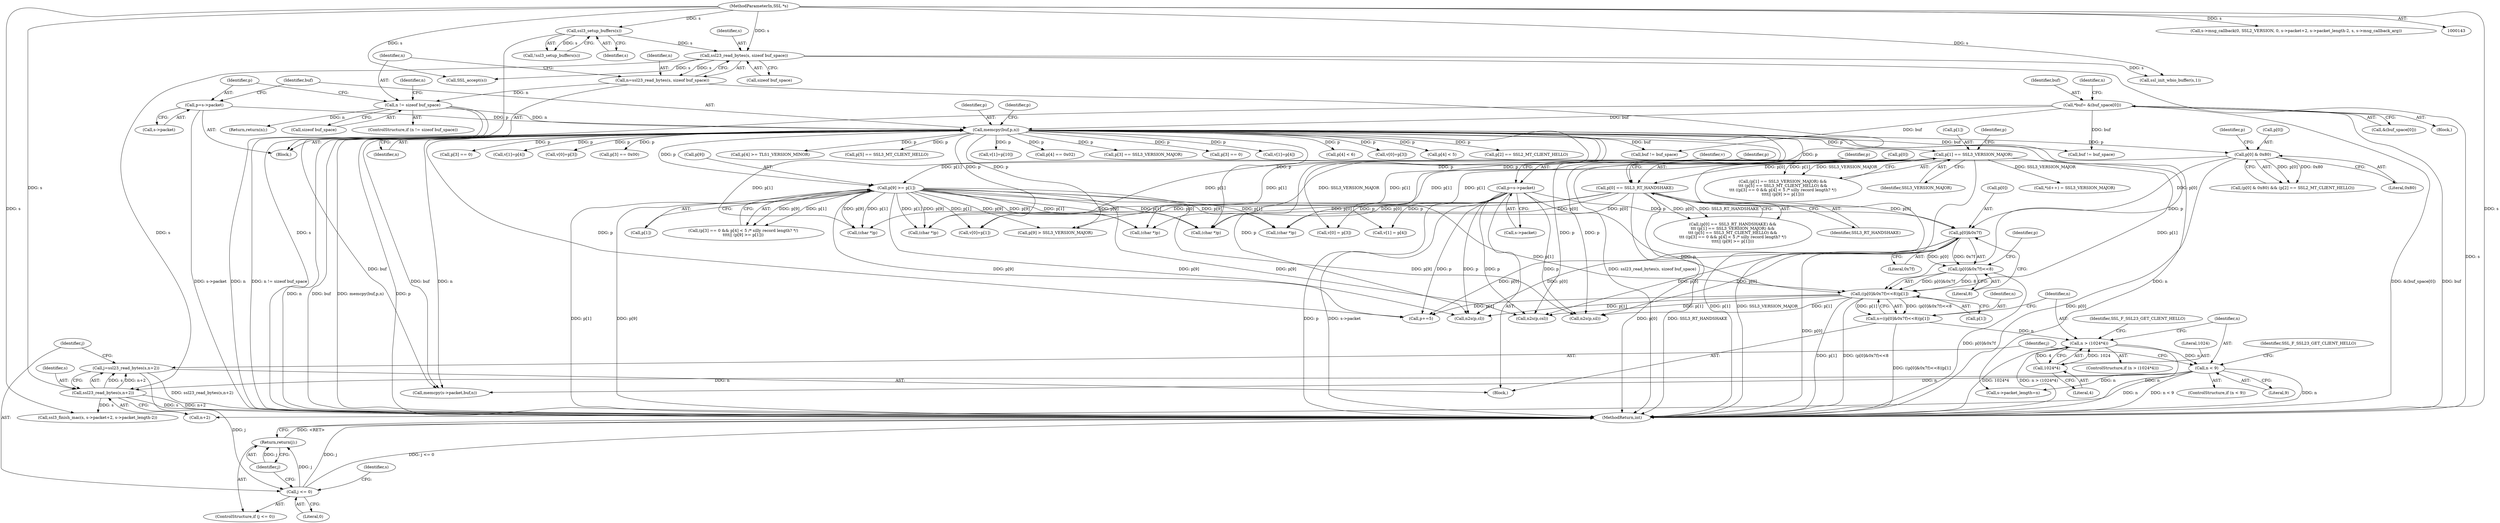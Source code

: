 digraph "0_openssl_b82924741b4bd590da890619be671f4635e46c2b@API" {
"1000669" [label="(Call,j=ssl23_read_bytes(s,n+2))"];
"1000671" [label="(Call,ssl23_read_bytes(s,n+2))"];
"1000195" [label="(Call,ssl23_read_bytes(s, sizeof buf_space))"];
"1000190" [label="(Call,ssl3_setup_buffers(s))"];
"1000144" [label="(MethodParameterIn,SSL *s)"];
"1000661" [label="(Call,n < 9)"];
"1000650" [label="(Call,n > (1024*4))"];
"1000636" [label="(Call,n=((p[0]&0x7f)<<8)|p[1])"];
"1000638" [label="(Call,((p[0]&0x7f)<<8)|p[1])"];
"1000639" [label="(Call,(p[0]&0x7f)<<8)"];
"1000640" [label="(Call,p[0]&0x7f)"];
"1000376" [label="(Call,p[0] == SSL3_RT_HANDSHAKE)"];
"1000217" [label="(Call,p[0] & 0x80)"];
"1000211" [label="(Call,memcpy(buf,p,n))"];
"1000148" [label="(Call,*buf= &(buf_space[0]))"];
"1000206" [label="(Call,p=s->packet)"];
"1000200" [label="(Call,n != sizeof buf_space)"];
"1000193" [label="(Call,n=ssl23_read_bytes(s, sizeof buf_space))"];
"1000617" [label="(Call,p=s->packet)"];
"1000382" [label="(Call,p[1] == SSL3_VERSION_MAJOR)"];
"1000405" [label="(Call,p[9] >= p[1])"];
"1000652" [label="(Call,1024*4)"];
"1000677" [label="(Call,j <= 0)"];
"1000680" [label="(Return,return(j);)"];
"1000641" [label="(Call,p[0])"];
"1000624" [label="(Identifier,v)"];
"1000381" [label="(Call,(p[1] == SSL3_VERSION_MAJOR) &&\n\t\t\t (p[5] == SSL3_MT_CLIENT_HELLO) &&\n\t\t\t ((p[3] == 0 && p[4] < 5 /* silly record length? */)\n\t\t\t\t|| (p[9] >= p[1])))"];
"1000195" [label="(Call,ssl23_read_bytes(s, sizeof buf_space))"];
"1000640" [label="(Call,p[0]&0x7f)"];
"1000449" [label="(Call,v[1]=p[10])"];
"1000409" [label="(Call,p[1])"];
"1000637" [label="(Identifier,n)"];
"1000235" [label="(Call,p[4] == 0x02)"];
"1000613" [label="(Block,)"];
"1000386" [label="(Identifier,SSL3_VERSION_MAJOR)"];
"1000267" [label="(Call,p[3] == SSL3_VERSION_MAJOR)"];
"1000672" [label="(Identifier,s)"];
"1000422" [label="(Call,p[3] == 0)"];
"1000150" [label="(Call,&(buf_space[0]))"];
"1000216" [label="(Call,(p[0] & 0x80) && (p[2] == SSL2_MT_CLIENT_HELLO))"];
"1000280" [label="(Call,v[1]=p[4])"];
"1000546" [label="(Call,(char *)p)"];
"1000638" [label="(Call,((p[0]&0x7f)<<8)|p[1])"];
"1001090" [label="(Call,SSL_accept(s))"];
"1000646" [label="(Call,p[1])"];
"1000413" [label="(Call,v[0]=p[1])"];
"1000145" [label="(Block,)"];
"1000193" [label="(Call,n=ssl23_read_bytes(s, sizeof buf_space))"];
"1000189" [label="(Call,!ssl3_setup_buffers(s))"];
"1000644" [label="(Literal,0x7f)"];
"1000427" [label="(Call,p[4] < 6)"];
"1000241" [label="(Call,v[0]=p[3])"];
"1000212" [label="(Identifier,buf)"];
"1000393" [label="(Call,(p[3] == 0 && p[4] < 5 /* silly record length? */)\n\t\t\t\t|| (p[9] >= p[1]))"];
"1000217" [label="(Call,p[0] & 0x80)"];
"1000213" [label="(Identifier,p)"];
"1000194" [label="(Identifier,n)"];
"1000975" [label="(Call,s->packet_length=n)"];
"1000400" [label="(Call,p[4] < 5)"];
"1000578" [label="(Call,(char *)p)"];
"1000661" [label="(Call,n < 9)"];
"1000555" [label="(Call,(char *)p)"];
"1000770" [label="(Call,*(d++) = SSL3_VERSION_MAJOR)"];
"1000669" [label="(Call,j=ssl23_read_bytes(s,n+2))"];
"1000673" [label="(Call,n+2)"];
"1000405" [label="(Call,p[9] >= p[1])"];
"1000375" [label="(Call,(p[0] == SSL3_RT_HANDSHAKE) &&\n\t\t\t (p[1] == SSL3_VERSION_MAJOR) &&\n\t\t\t (p[5] == SSL3_MT_CLIENT_HELLO) &&\n\t\t\t ((p[3] == 0 && p[4] < 5 /* silly record length? */)\n\t\t\t\t|| (p[9] >= p[1])))"];
"1000650" [label="(Call,n > (1024*4))"];
"1000219" [label="(Identifier,p)"];
"1000657" [label="(Identifier,SSL_F_SSL23_GET_CLIENT_HELLO)"];
"1000670" [label="(Identifier,j)"];
"1000222" [label="(Call,p[2] == SSL2_MT_CLIENT_HELLO)"];
"1000652" [label="(Call,1024*4)"];
"1000683" [label="(Identifier,s)"];
"1001102" [label="(MethodReturn,int)"];
"1000376" [label="(Call,p[0] == SSL3_RT_HANDSHAKE)"];
"1000721" [label="(Call,p+=5)"];
"1000639" [label="(Call,(p[0]&0x7f)<<8)"];
"1001084" [label="(Call,buf != buf_space)"];
"1000207" [label="(Identifier,p)"];
"1000199" [label="(ControlStructure,if (n != sizeof buf_space))"];
"1000730" [label="(Call,n2s(p,cl))"];
"1000961" [label="(Call,ssl_init_wbio_buffer(s,1))"];
"1000678" [label="(Identifier,j)"];
"1000662" [label="(Identifier,n)"];
"1000724" [label="(Call,n2s(p,csl))"];
"1000214" [label="(Identifier,n)"];
"1000204" [label="(Return,return(n);)"];
"1000191" [label="(Identifier,s)"];
"1000727" [label="(Call,n2s(p,sil))"];
"1000682" [label="(Call,ssl3_finish_mac(s, s->packet+2, s->packet_length-2))"];
"1000666" [label="(Identifier,SSL_F_SSL23_GET_CLIENT_HELLO)"];
"1000994" [label="(Call,memcpy(s->packet,buf,n))"];
"1000438" [label="(Call,p[9] > SSL3_VERSION_MAJOR)"];
"1000654" [label="(Literal,4)"];
"1000563" [label="(Call,(char *)p)"];
"1000537" [label="(Call,(char *)p)"];
"1000698" [label="(Call,s->msg_callback(0, SSL2_VERSION, 0, s->packet+2, s->packet_length-2, s, s->msg_callback_arg))"];
"1000660" [label="(ControlStructure,if (n < 9))"];
"1000395" [label="(Call,p[3] == 0)"];
"1001094" [label="(Call,buf != buf_space)"];
"1000619" [label="(Call,s->packet)"];
"1000206" [label="(Call,p=s->packet)"];
"1000671" [label="(Call,ssl23_read_bytes(s,n+2))"];
"1000164" [label="(Identifier,n)"];
"1000383" [label="(Call,p[1])"];
"1000645" [label="(Literal,8)"];
"1000382" [label="(Call,p[1] == SSL3_VERSION_MAJOR)"];
"1000202" [label="(Call,sizeof buf_space)"];
"1000197" [label="(Call,sizeof buf_space)"];
"1000211" [label="(Call,memcpy(buf,p,n))"];
"1000149" [label="(Identifier,buf)"];
"1000196" [label="(Identifier,s)"];
"1000617" [label="(Call,p=s->packet)"];
"1000248" [label="(Call,v[1]=p[4])"];
"1000653" [label="(Literal,1024)"];
"1000148" [label="(Call,*buf= &(buf_space[0]))"];
"1000390" [label="(Identifier,p)"];
"1000380" [label="(Identifier,SSL3_RT_HANDSHAKE)"];
"1000679" [label="(Literal,0)"];
"1000190" [label="(Call,ssl3_setup_buffers(s))"];
"1000144" [label="(MethodParameterIn,SSL *s)"];
"1000680" [label="(Return,return(j);)"];
"1000384" [label="(Identifier,p)"];
"1000681" [label="(Identifier,j)"];
"1000618" [label="(Identifier,p)"];
"1000200" [label="(Call,n != sizeof buf_space)"];
"1000273" [label="(Call,v[0]=p[3])"];
"1000622" [label="(Call,v[0] = p[3])"];
"1000636" [label="(Call,n=((p[0]&0x7f)<<8)|p[1])"];
"1000647" [label="(Identifier,p)"];
"1000377" [label="(Call,p[0])"];
"1000406" [label="(Call,p[9])"];
"1000651" [label="(Identifier,n)"];
"1000221" [label="(Literal,0x80)"];
"1000230" [label="(Call,p[3] == 0x00)"];
"1000629" [label="(Call,v[1] = p[4])"];
"1000663" [label="(Literal,9)"];
"1000178" [label="(Block,)"];
"1000201" [label="(Identifier,n)"];
"1000677" [label="(Call,j <= 0)"];
"1000224" [label="(Identifier,p)"];
"1000288" [label="(Call,p[4] >= TLS1_VERSION_MINOR)"];
"1000388" [label="(Call,p[5] == SSL3_MT_CLIENT_HELLO)"];
"1000676" [label="(ControlStructure,if (j <= 0))"];
"1000208" [label="(Call,s->packet)"];
"1000218" [label="(Call,p[0])"];
"1000205" [label="(Identifier,n)"];
"1000649" [label="(ControlStructure,if (n > (1024*4)))"];
"1000669" -> "1000613"  [label="AST: "];
"1000669" -> "1000671"  [label="CFG: "];
"1000670" -> "1000669"  [label="AST: "];
"1000671" -> "1000669"  [label="AST: "];
"1000678" -> "1000669"  [label="CFG: "];
"1000669" -> "1001102"  [label="DDG: ssl23_read_bytes(s,n+2)"];
"1000671" -> "1000669"  [label="DDG: s"];
"1000671" -> "1000669"  [label="DDG: n+2"];
"1000669" -> "1000677"  [label="DDG: j"];
"1000671" -> "1000673"  [label="CFG: "];
"1000672" -> "1000671"  [label="AST: "];
"1000673" -> "1000671"  [label="AST: "];
"1000671" -> "1001102"  [label="DDG: s"];
"1000671" -> "1001102"  [label="DDG: n+2"];
"1000195" -> "1000671"  [label="DDG: s"];
"1000144" -> "1000671"  [label="DDG: s"];
"1000661" -> "1000671"  [label="DDG: n"];
"1000671" -> "1000682"  [label="DDG: s"];
"1000195" -> "1000193"  [label="AST: "];
"1000195" -> "1000197"  [label="CFG: "];
"1000196" -> "1000195"  [label="AST: "];
"1000197" -> "1000195"  [label="AST: "];
"1000193" -> "1000195"  [label="CFG: "];
"1000195" -> "1001102"  [label="DDG: s"];
"1000195" -> "1000193"  [label="DDG: s"];
"1000190" -> "1000195"  [label="DDG: s"];
"1000144" -> "1000195"  [label="DDG: s"];
"1000195" -> "1000961"  [label="DDG: s"];
"1000195" -> "1001090"  [label="DDG: s"];
"1000190" -> "1000189"  [label="AST: "];
"1000190" -> "1000191"  [label="CFG: "];
"1000191" -> "1000190"  [label="AST: "];
"1000189" -> "1000190"  [label="CFG: "];
"1000190" -> "1001102"  [label="DDG: s"];
"1000190" -> "1000189"  [label="DDG: s"];
"1000144" -> "1000190"  [label="DDG: s"];
"1000144" -> "1000143"  [label="AST: "];
"1000144" -> "1001102"  [label="DDG: s"];
"1000144" -> "1000682"  [label="DDG: s"];
"1000144" -> "1000698"  [label="DDG: s"];
"1000144" -> "1000961"  [label="DDG: s"];
"1000144" -> "1001090"  [label="DDG: s"];
"1000661" -> "1000660"  [label="AST: "];
"1000661" -> "1000663"  [label="CFG: "];
"1000662" -> "1000661"  [label="AST: "];
"1000663" -> "1000661"  [label="AST: "];
"1000666" -> "1000661"  [label="CFG: "];
"1000670" -> "1000661"  [label="CFG: "];
"1000661" -> "1001102"  [label="DDG: n < 9"];
"1000661" -> "1001102"  [label="DDG: n"];
"1000650" -> "1000661"  [label="DDG: n"];
"1000661" -> "1000673"  [label="DDG: n"];
"1000661" -> "1000975"  [label="DDG: n"];
"1000661" -> "1000994"  [label="DDG: n"];
"1000650" -> "1000649"  [label="AST: "];
"1000650" -> "1000652"  [label="CFG: "];
"1000651" -> "1000650"  [label="AST: "];
"1000652" -> "1000650"  [label="AST: "];
"1000657" -> "1000650"  [label="CFG: "];
"1000662" -> "1000650"  [label="CFG: "];
"1000650" -> "1001102"  [label="DDG: n > (1024*4)"];
"1000650" -> "1001102"  [label="DDG: n"];
"1000650" -> "1001102"  [label="DDG: 1024*4"];
"1000636" -> "1000650"  [label="DDG: n"];
"1000652" -> "1000650"  [label="DDG: 1024"];
"1000652" -> "1000650"  [label="DDG: 4"];
"1000636" -> "1000613"  [label="AST: "];
"1000636" -> "1000638"  [label="CFG: "];
"1000637" -> "1000636"  [label="AST: "];
"1000638" -> "1000636"  [label="AST: "];
"1000651" -> "1000636"  [label="CFG: "];
"1000636" -> "1001102"  [label="DDG: ((p[0]&0x7f)<<8)|p[1]"];
"1000638" -> "1000636"  [label="DDG: (p[0]&0x7f)<<8"];
"1000638" -> "1000636"  [label="DDG: p[1]"];
"1000638" -> "1000646"  [label="CFG: "];
"1000639" -> "1000638"  [label="AST: "];
"1000646" -> "1000638"  [label="AST: "];
"1000638" -> "1001102"  [label="DDG: p[1]"];
"1000638" -> "1001102"  [label="DDG: (p[0]&0x7f)<<8"];
"1000639" -> "1000638"  [label="DDG: p[0]&0x7f"];
"1000639" -> "1000638"  [label="DDG: 8"];
"1000382" -> "1000638"  [label="DDG: p[1]"];
"1000617" -> "1000638"  [label="DDG: p"];
"1000405" -> "1000638"  [label="DDG: p[1]"];
"1000211" -> "1000638"  [label="DDG: p"];
"1000638" -> "1000721"  [label="DDG: p[1]"];
"1000638" -> "1000724"  [label="DDG: p[1]"];
"1000638" -> "1000727"  [label="DDG: p[1]"];
"1000638" -> "1000730"  [label="DDG: p[1]"];
"1000639" -> "1000645"  [label="CFG: "];
"1000640" -> "1000639"  [label="AST: "];
"1000645" -> "1000639"  [label="AST: "];
"1000647" -> "1000639"  [label="CFG: "];
"1000639" -> "1001102"  [label="DDG: p[0]&0x7f"];
"1000640" -> "1000639"  [label="DDG: p[0]"];
"1000640" -> "1000639"  [label="DDG: 0x7f"];
"1000640" -> "1000644"  [label="CFG: "];
"1000641" -> "1000640"  [label="AST: "];
"1000644" -> "1000640"  [label="AST: "];
"1000645" -> "1000640"  [label="CFG: "];
"1000640" -> "1001102"  [label="DDG: p[0]"];
"1000376" -> "1000640"  [label="DDG: p[0]"];
"1000617" -> "1000640"  [label="DDG: p"];
"1000217" -> "1000640"  [label="DDG: p[0]"];
"1000640" -> "1000721"  [label="DDG: p[0]"];
"1000640" -> "1000724"  [label="DDG: p[0]"];
"1000640" -> "1000727"  [label="DDG: p[0]"];
"1000640" -> "1000730"  [label="DDG: p[0]"];
"1000376" -> "1000375"  [label="AST: "];
"1000376" -> "1000380"  [label="CFG: "];
"1000377" -> "1000376"  [label="AST: "];
"1000380" -> "1000376"  [label="AST: "];
"1000384" -> "1000376"  [label="CFG: "];
"1000375" -> "1000376"  [label="CFG: "];
"1000376" -> "1001102"  [label="DDG: p[0]"];
"1000376" -> "1001102"  [label="DDG: SSL3_RT_HANDSHAKE"];
"1000376" -> "1000375"  [label="DDG: p[0]"];
"1000376" -> "1000375"  [label="DDG: SSL3_RT_HANDSHAKE"];
"1000217" -> "1000376"  [label="DDG: p[0]"];
"1000211" -> "1000376"  [label="DDG: p"];
"1000376" -> "1000537"  [label="DDG: p[0]"];
"1000376" -> "1000546"  [label="DDG: p[0]"];
"1000376" -> "1000555"  [label="DDG: p[0]"];
"1000376" -> "1000563"  [label="DDG: p[0]"];
"1000376" -> "1000578"  [label="DDG: p[0]"];
"1000217" -> "1000216"  [label="AST: "];
"1000217" -> "1000221"  [label="CFG: "];
"1000218" -> "1000217"  [label="AST: "];
"1000221" -> "1000217"  [label="AST: "];
"1000224" -> "1000217"  [label="CFG: "];
"1000216" -> "1000217"  [label="CFG: "];
"1000217" -> "1001102"  [label="DDG: p[0]"];
"1000217" -> "1000216"  [label="DDG: p[0]"];
"1000217" -> "1000216"  [label="DDG: 0x80"];
"1000211" -> "1000217"  [label="DDG: p"];
"1000211" -> "1000178"  [label="AST: "];
"1000211" -> "1000214"  [label="CFG: "];
"1000212" -> "1000211"  [label="AST: "];
"1000213" -> "1000211"  [label="AST: "];
"1000214" -> "1000211"  [label="AST: "];
"1000219" -> "1000211"  [label="CFG: "];
"1000211" -> "1001102"  [label="DDG: n"];
"1000211" -> "1001102"  [label="DDG: buf"];
"1000211" -> "1001102"  [label="DDG: memcpy(buf,p,n)"];
"1000211" -> "1001102"  [label="DDG: p"];
"1000148" -> "1000211"  [label="DDG: buf"];
"1000206" -> "1000211"  [label="DDG: p"];
"1000200" -> "1000211"  [label="DDG: n"];
"1000211" -> "1000222"  [label="DDG: p"];
"1000211" -> "1000230"  [label="DDG: p"];
"1000211" -> "1000235"  [label="DDG: p"];
"1000211" -> "1000241"  [label="DDG: p"];
"1000211" -> "1000248"  [label="DDG: p"];
"1000211" -> "1000267"  [label="DDG: p"];
"1000211" -> "1000273"  [label="DDG: p"];
"1000211" -> "1000280"  [label="DDG: p"];
"1000211" -> "1000288"  [label="DDG: p"];
"1000211" -> "1000382"  [label="DDG: p"];
"1000211" -> "1000388"  [label="DDG: p"];
"1000211" -> "1000395"  [label="DDG: p"];
"1000211" -> "1000400"  [label="DDG: p"];
"1000211" -> "1000405"  [label="DDG: p"];
"1000211" -> "1000413"  [label="DDG: p"];
"1000211" -> "1000422"  [label="DDG: p"];
"1000211" -> "1000427"  [label="DDG: p"];
"1000211" -> "1000438"  [label="DDG: p"];
"1000211" -> "1000449"  [label="DDG: p"];
"1000211" -> "1000537"  [label="DDG: p"];
"1000211" -> "1000622"  [label="DDG: p"];
"1000211" -> "1000629"  [label="DDG: p"];
"1000211" -> "1000721"  [label="DDG: p"];
"1000211" -> "1000724"  [label="DDG: p"];
"1000211" -> "1000727"  [label="DDG: p"];
"1000211" -> "1000730"  [label="DDG: p"];
"1000211" -> "1000975"  [label="DDG: n"];
"1000211" -> "1000994"  [label="DDG: buf"];
"1000211" -> "1000994"  [label="DDG: n"];
"1000211" -> "1001084"  [label="DDG: buf"];
"1000211" -> "1001094"  [label="DDG: buf"];
"1000148" -> "1000145"  [label="AST: "];
"1000148" -> "1000150"  [label="CFG: "];
"1000149" -> "1000148"  [label="AST: "];
"1000150" -> "1000148"  [label="AST: "];
"1000164" -> "1000148"  [label="CFG: "];
"1000148" -> "1001102"  [label="DDG: buf"];
"1000148" -> "1001102"  [label="DDG: &(buf_space[0])"];
"1000148" -> "1000994"  [label="DDG: buf"];
"1000148" -> "1001084"  [label="DDG: buf"];
"1000148" -> "1001094"  [label="DDG: buf"];
"1000206" -> "1000178"  [label="AST: "];
"1000206" -> "1000208"  [label="CFG: "];
"1000207" -> "1000206"  [label="AST: "];
"1000208" -> "1000206"  [label="AST: "];
"1000212" -> "1000206"  [label="CFG: "];
"1000206" -> "1001102"  [label="DDG: s->packet"];
"1000200" -> "1000199"  [label="AST: "];
"1000200" -> "1000202"  [label="CFG: "];
"1000201" -> "1000200"  [label="AST: "];
"1000202" -> "1000200"  [label="AST: "];
"1000205" -> "1000200"  [label="CFG: "];
"1000207" -> "1000200"  [label="CFG: "];
"1000200" -> "1001102"  [label="DDG: n"];
"1000200" -> "1001102"  [label="DDG: n != sizeof buf_space"];
"1000193" -> "1000200"  [label="DDG: n"];
"1000200" -> "1000204"  [label="DDG: n"];
"1000193" -> "1000178"  [label="AST: "];
"1000194" -> "1000193"  [label="AST: "];
"1000201" -> "1000193"  [label="CFG: "];
"1000193" -> "1001102"  [label="DDG: ssl23_read_bytes(s, sizeof buf_space)"];
"1000617" -> "1000613"  [label="AST: "];
"1000617" -> "1000619"  [label="CFG: "];
"1000618" -> "1000617"  [label="AST: "];
"1000619" -> "1000617"  [label="AST: "];
"1000624" -> "1000617"  [label="CFG: "];
"1000617" -> "1001102"  [label="DDG: p"];
"1000617" -> "1001102"  [label="DDG: s->packet"];
"1000617" -> "1000622"  [label="DDG: p"];
"1000617" -> "1000629"  [label="DDG: p"];
"1000617" -> "1000721"  [label="DDG: p"];
"1000617" -> "1000724"  [label="DDG: p"];
"1000617" -> "1000727"  [label="DDG: p"];
"1000617" -> "1000730"  [label="DDG: p"];
"1000382" -> "1000381"  [label="AST: "];
"1000382" -> "1000386"  [label="CFG: "];
"1000383" -> "1000382"  [label="AST: "];
"1000386" -> "1000382"  [label="AST: "];
"1000390" -> "1000382"  [label="CFG: "];
"1000381" -> "1000382"  [label="CFG: "];
"1000382" -> "1001102"  [label="DDG: p[1]"];
"1000382" -> "1001102"  [label="DDG: SSL3_VERSION_MAJOR"];
"1000382" -> "1000381"  [label="DDG: p[1]"];
"1000382" -> "1000381"  [label="DDG: SSL3_VERSION_MAJOR"];
"1000382" -> "1000405"  [label="DDG: p[1]"];
"1000382" -> "1000413"  [label="DDG: p[1]"];
"1000382" -> "1000438"  [label="DDG: SSL3_VERSION_MAJOR"];
"1000382" -> "1000537"  [label="DDG: p[1]"];
"1000382" -> "1000546"  [label="DDG: p[1]"];
"1000382" -> "1000555"  [label="DDG: p[1]"];
"1000382" -> "1000563"  [label="DDG: p[1]"];
"1000382" -> "1000578"  [label="DDG: p[1]"];
"1000382" -> "1000770"  [label="DDG: SSL3_VERSION_MAJOR"];
"1000405" -> "1000393"  [label="AST: "];
"1000405" -> "1000409"  [label="CFG: "];
"1000406" -> "1000405"  [label="AST: "];
"1000409" -> "1000405"  [label="AST: "];
"1000393" -> "1000405"  [label="CFG: "];
"1000405" -> "1001102"  [label="DDG: p[1]"];
"1000405" -> "1001102"  [label="DDG: p[9]"];
"1000405" -> "1000393"  [label="DDG: p[9]"];
"1000405" -> "1000393"  [label="DDG: p[1]"];
"1000405" -> "1000413"  [label="DDG: p[1]"];
"1000405" -> "1000438"  [label="DDG: p[9]"];
"1000405" -> "1000537"  [label="DDG: p[1]"];
"1000405" -> "1000537"  [label="DDG: p[9]"];
"1000405" -> "1000546"  [label="DDG: p[1]"];
"1000405" -> "1000546"  [label="DDG: p[9]"];
"1000405" -> "1000555"  [label="DDG: p[1]"];
"1000405" -> "1000555"  [label="DDG: p[9]"];
"1000405" -> "1000563"  [label="DDG: p[1]"];
"1000405" -> "1000563"  [label="DDG: p[9]"];
"1000405" -> "1000578"  [label="DDG: p[1]"];
"1000405" -> "1000578"  [label="DDG: p[9]"];
"1000405" -> "1000721"  [label="DDG: p[9]"];
"1000405" -> "1000724"  [label="DDG: p[9]"];
"1000405" -> "1000727"  [label="DDG: p[9]"];
"1000405" -> "1000730"  [label="DDG: p[9]"];
"1000652" -> "1000654"  [label="CFG: "];
"1000653" -> "1000652"  [label="AST: "];
"1000654" -> "1000652"  [label="AST: "];
"1000677" -> "1000676"  [label="AST: "];
"1000677" -> "1000679"  [label="CFG: "];
"1000678" -> "1000677"  [label="AST: "];
"1000679" -> "1000677"  [label="AST: "];
"1000681" -> "1000677"  [label="CFG: "];
"1000683" -> "1000677"  [label="CFG: "];
"1000677" -> "1001102"  [label="DDG: j"];
"1000677" -> "1001102"  [label="DDG: j <= 0"];
"1000677" -> "1000680"  [label="DDG: j"];
"1000680" -> "1000676"  [label="AST: "];
"1000680" -> "1000681"  [label="CFG: "];
"1000681" -> "1000680"  [label="AST: "];
"1001102" -> "1000680"  [label="CFG: "];
"1000680" -> "1001102"  [label="DDG: <RET>"];
"1000681" -> "1000680"  [label="DDG: j"];
}
